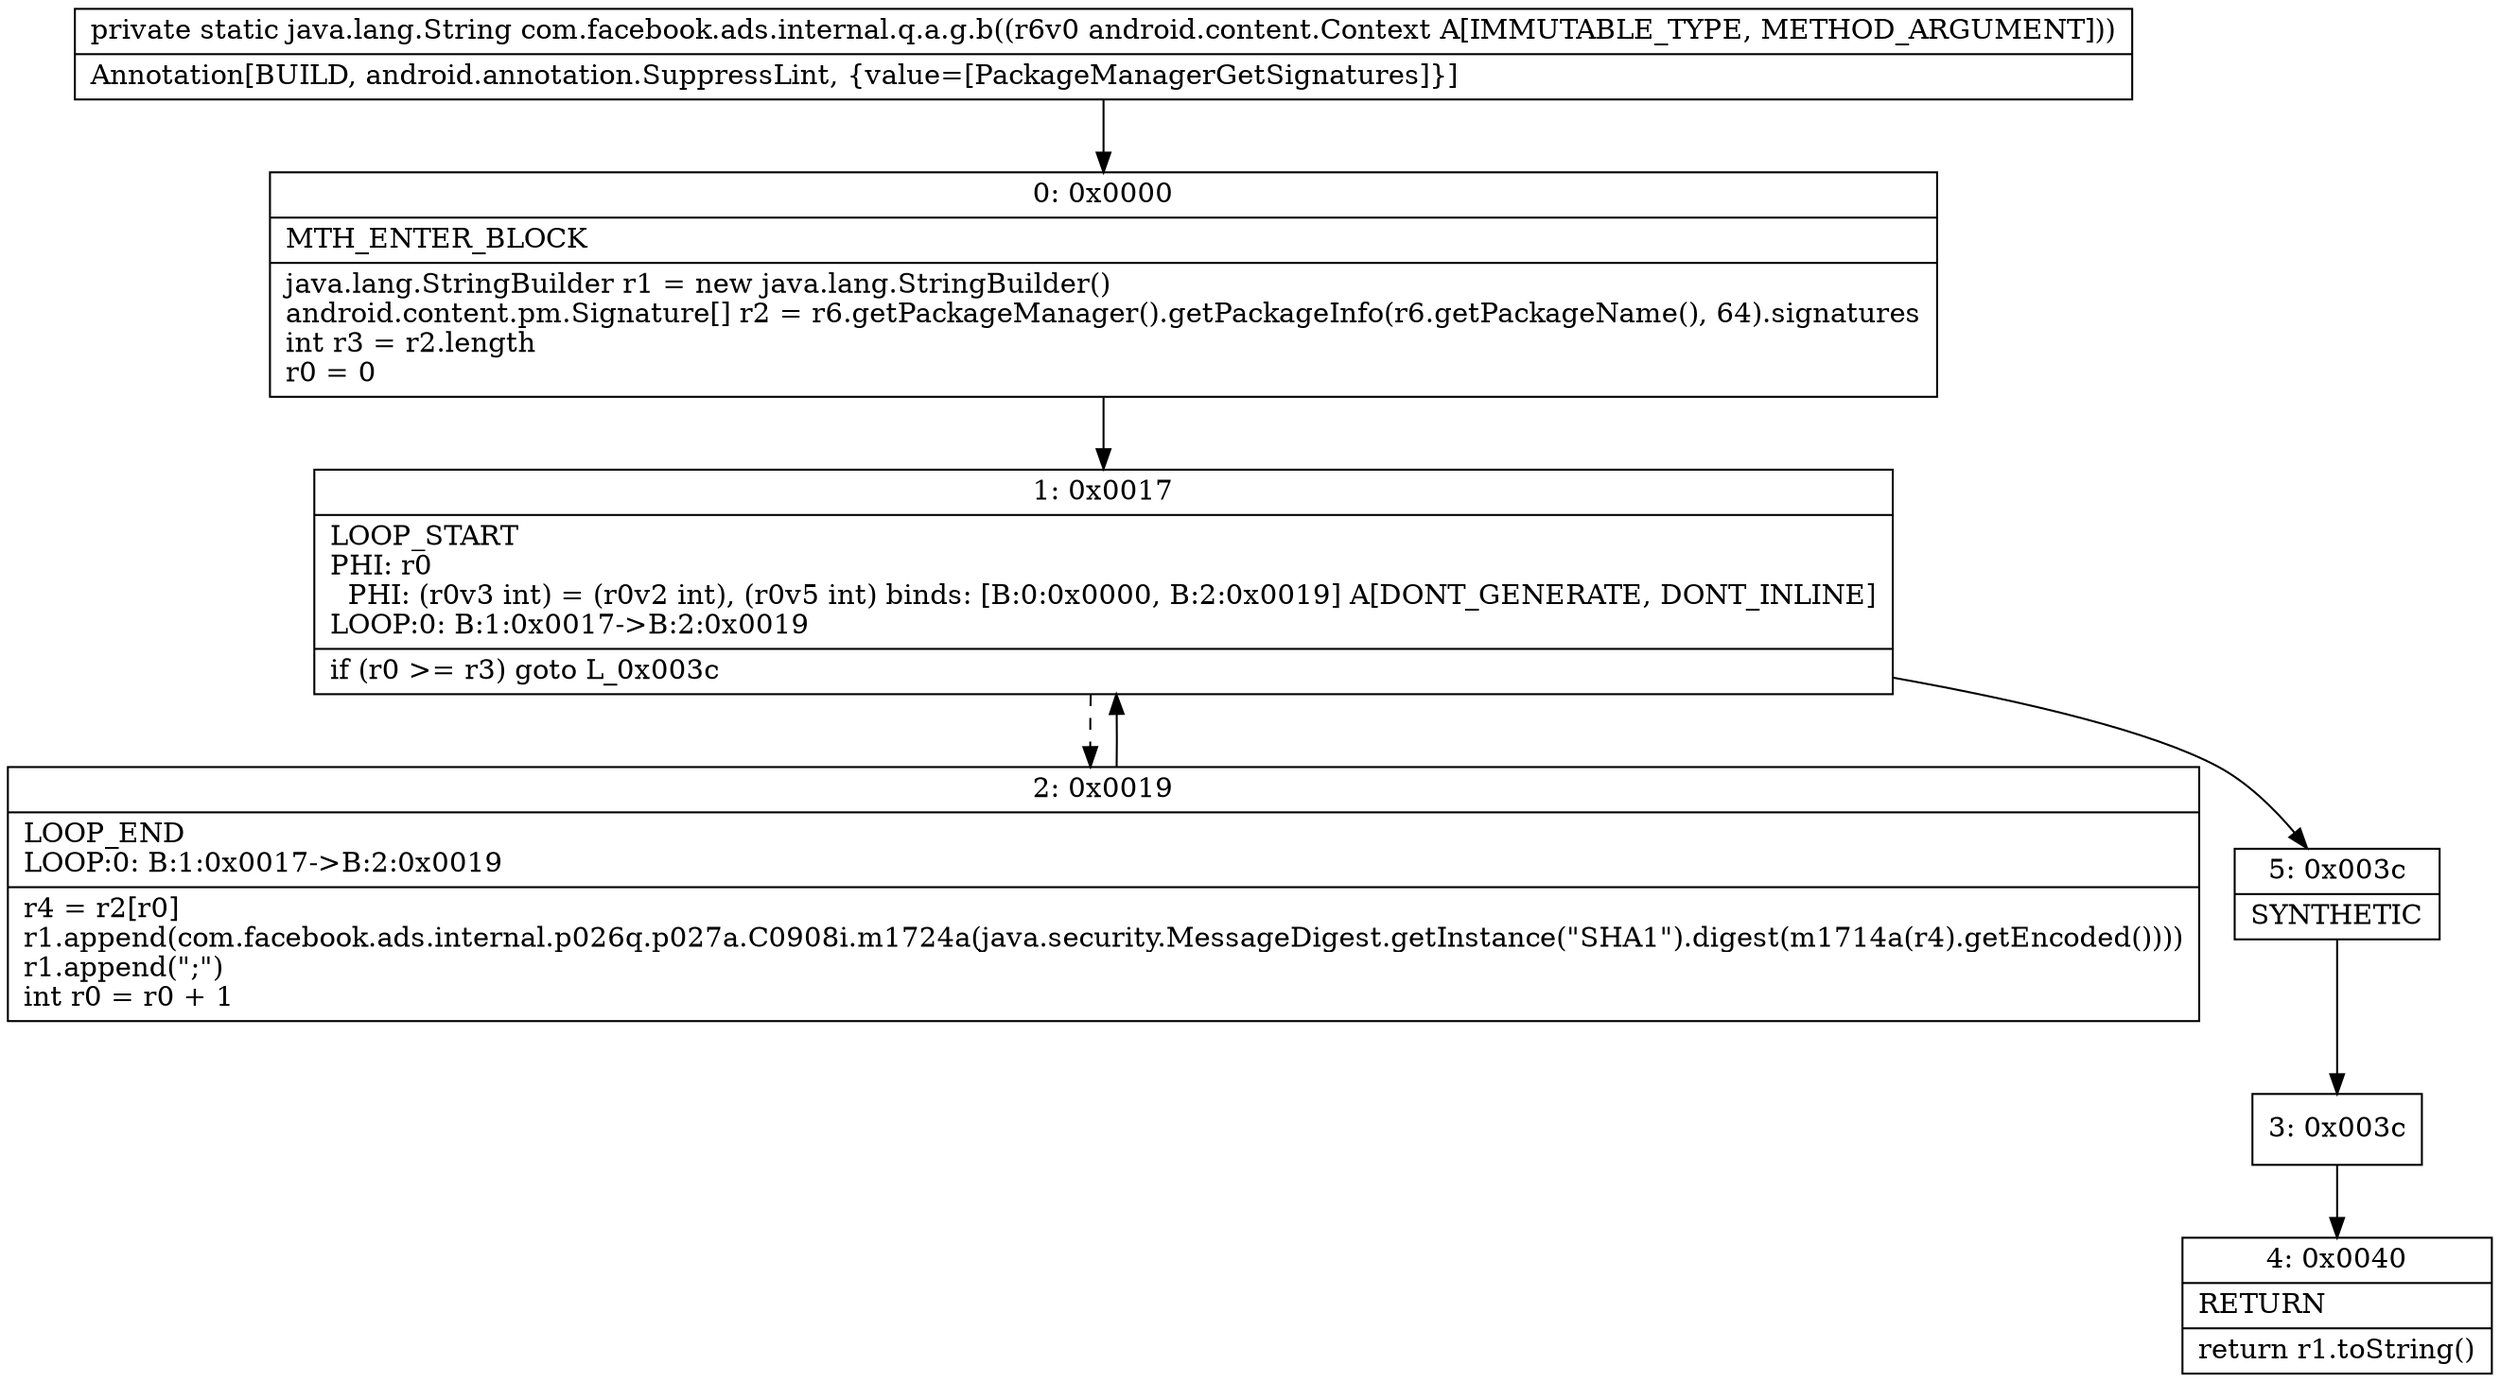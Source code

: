 digraph "CFG forcom.facebook.ads.internal.q.a.g.b(Landroid\/content\/Context;)Ljava\/lang\/String;" {
Node_0 [shape=record,label="{0\:\ 0x0000|MTH_ENTER_BLOCK\l|java.lang.StringBuilder r1 = new java.lang.StringBuilder()\landroid.content.pm.Signature[] r2 = r6.getPackageManager().getPackageInfo(r6.getPackageName(), 64).signatures\lint r3 = r2.length\lr0 = 0\l}"];
Node_1 [shape=record,label="{1\:\ 0x0017|LOOP_START\lPHI: r0 \l  PHI: (r0v3 int) = (r0v2 int), (r0v5 int) binds: [B:0:0x0000, B:2:0x0019] A[DONT_GENERATE, DONT_INLINE]\lLOOP:0: B:1:0x0017\-\>B:2:0x0019\l|if (r0 \>= r3) goto L_0x003c\l}"];
Node_2 [shape=record,label="{2\:\ 0x0019|LOOP_END\lLOOP:0: B:1:0x0017\-\>B:2:0x0019\l|r4 = r2[r0]\lr1.append(com.facebook.ads.internal.p026q.p027a.C0908i.m1724a(java.security.MessageDigest.getInstance(\"SHA1\").digest(m1714a(r4).getEncoded())))\lr1.append(\";\")\lint r0 = r0 + 1\l}"];
Node_3 [shape=record,label="{3\:\ 0x003c}"];
Node_4 [shape=record,label="{4\:\ 0x0040|RETURN\l|return r1.toString()\l}"];
Node_5 [shape=record,label="{5\:\ 0x003c|SYNTHETIC\l}"];
MethodNode[shape=record,label="{private static java.lang.String com.facebook.ads.internal.q.a.g.b((r6v0 android.content.Context A[IMMUTABLE_TYPE, METHOD_ARGUMENT]))  | Annotation[BUILD, android.annotation.SuppressLint, \{value=[PackageManagerGetSignatures]\}]\l}"];
MethodNode -> Node_0;
Node_0 -> Node_1;
Node_1 -> Node_2[style=dashed];
Node_1 -> Node_5;
Node_2 -> Node_1;
Node_3 -> Node_4;
Node_5 -> Node_3;
}

